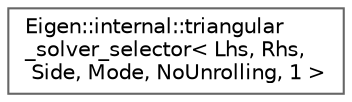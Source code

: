 digraph "类继承关系图"
{
 // LATEX_PDF_SIZE
  bgcolor="transparent";
  edge [fontname=Helvetica,fontsize=10,labelfontname=Helvetica,labelfontsize=10];
  node [fontname=Helvetica,fontsize=10,shape=box,height=0.2,width=0.4];
  rankdir="LR";
  Node0 [id="Node000000",label="Eigen::internal::triangular\l_solver_selector\< Lhs, Rhs,\l Side, Mode, NoUnrolling, 1 \>",height=0.2,width=0.4,color="grey40", fillcolor="white", style="filled",URL="$struct_eigen_1_1internal_1_1triangular__solver__selector_3_01_lhs_00_01_rhs_00_01_side_00_01_modf7016aec58372d55e43776676d69f5fb.html",tooltip=" "];
}
